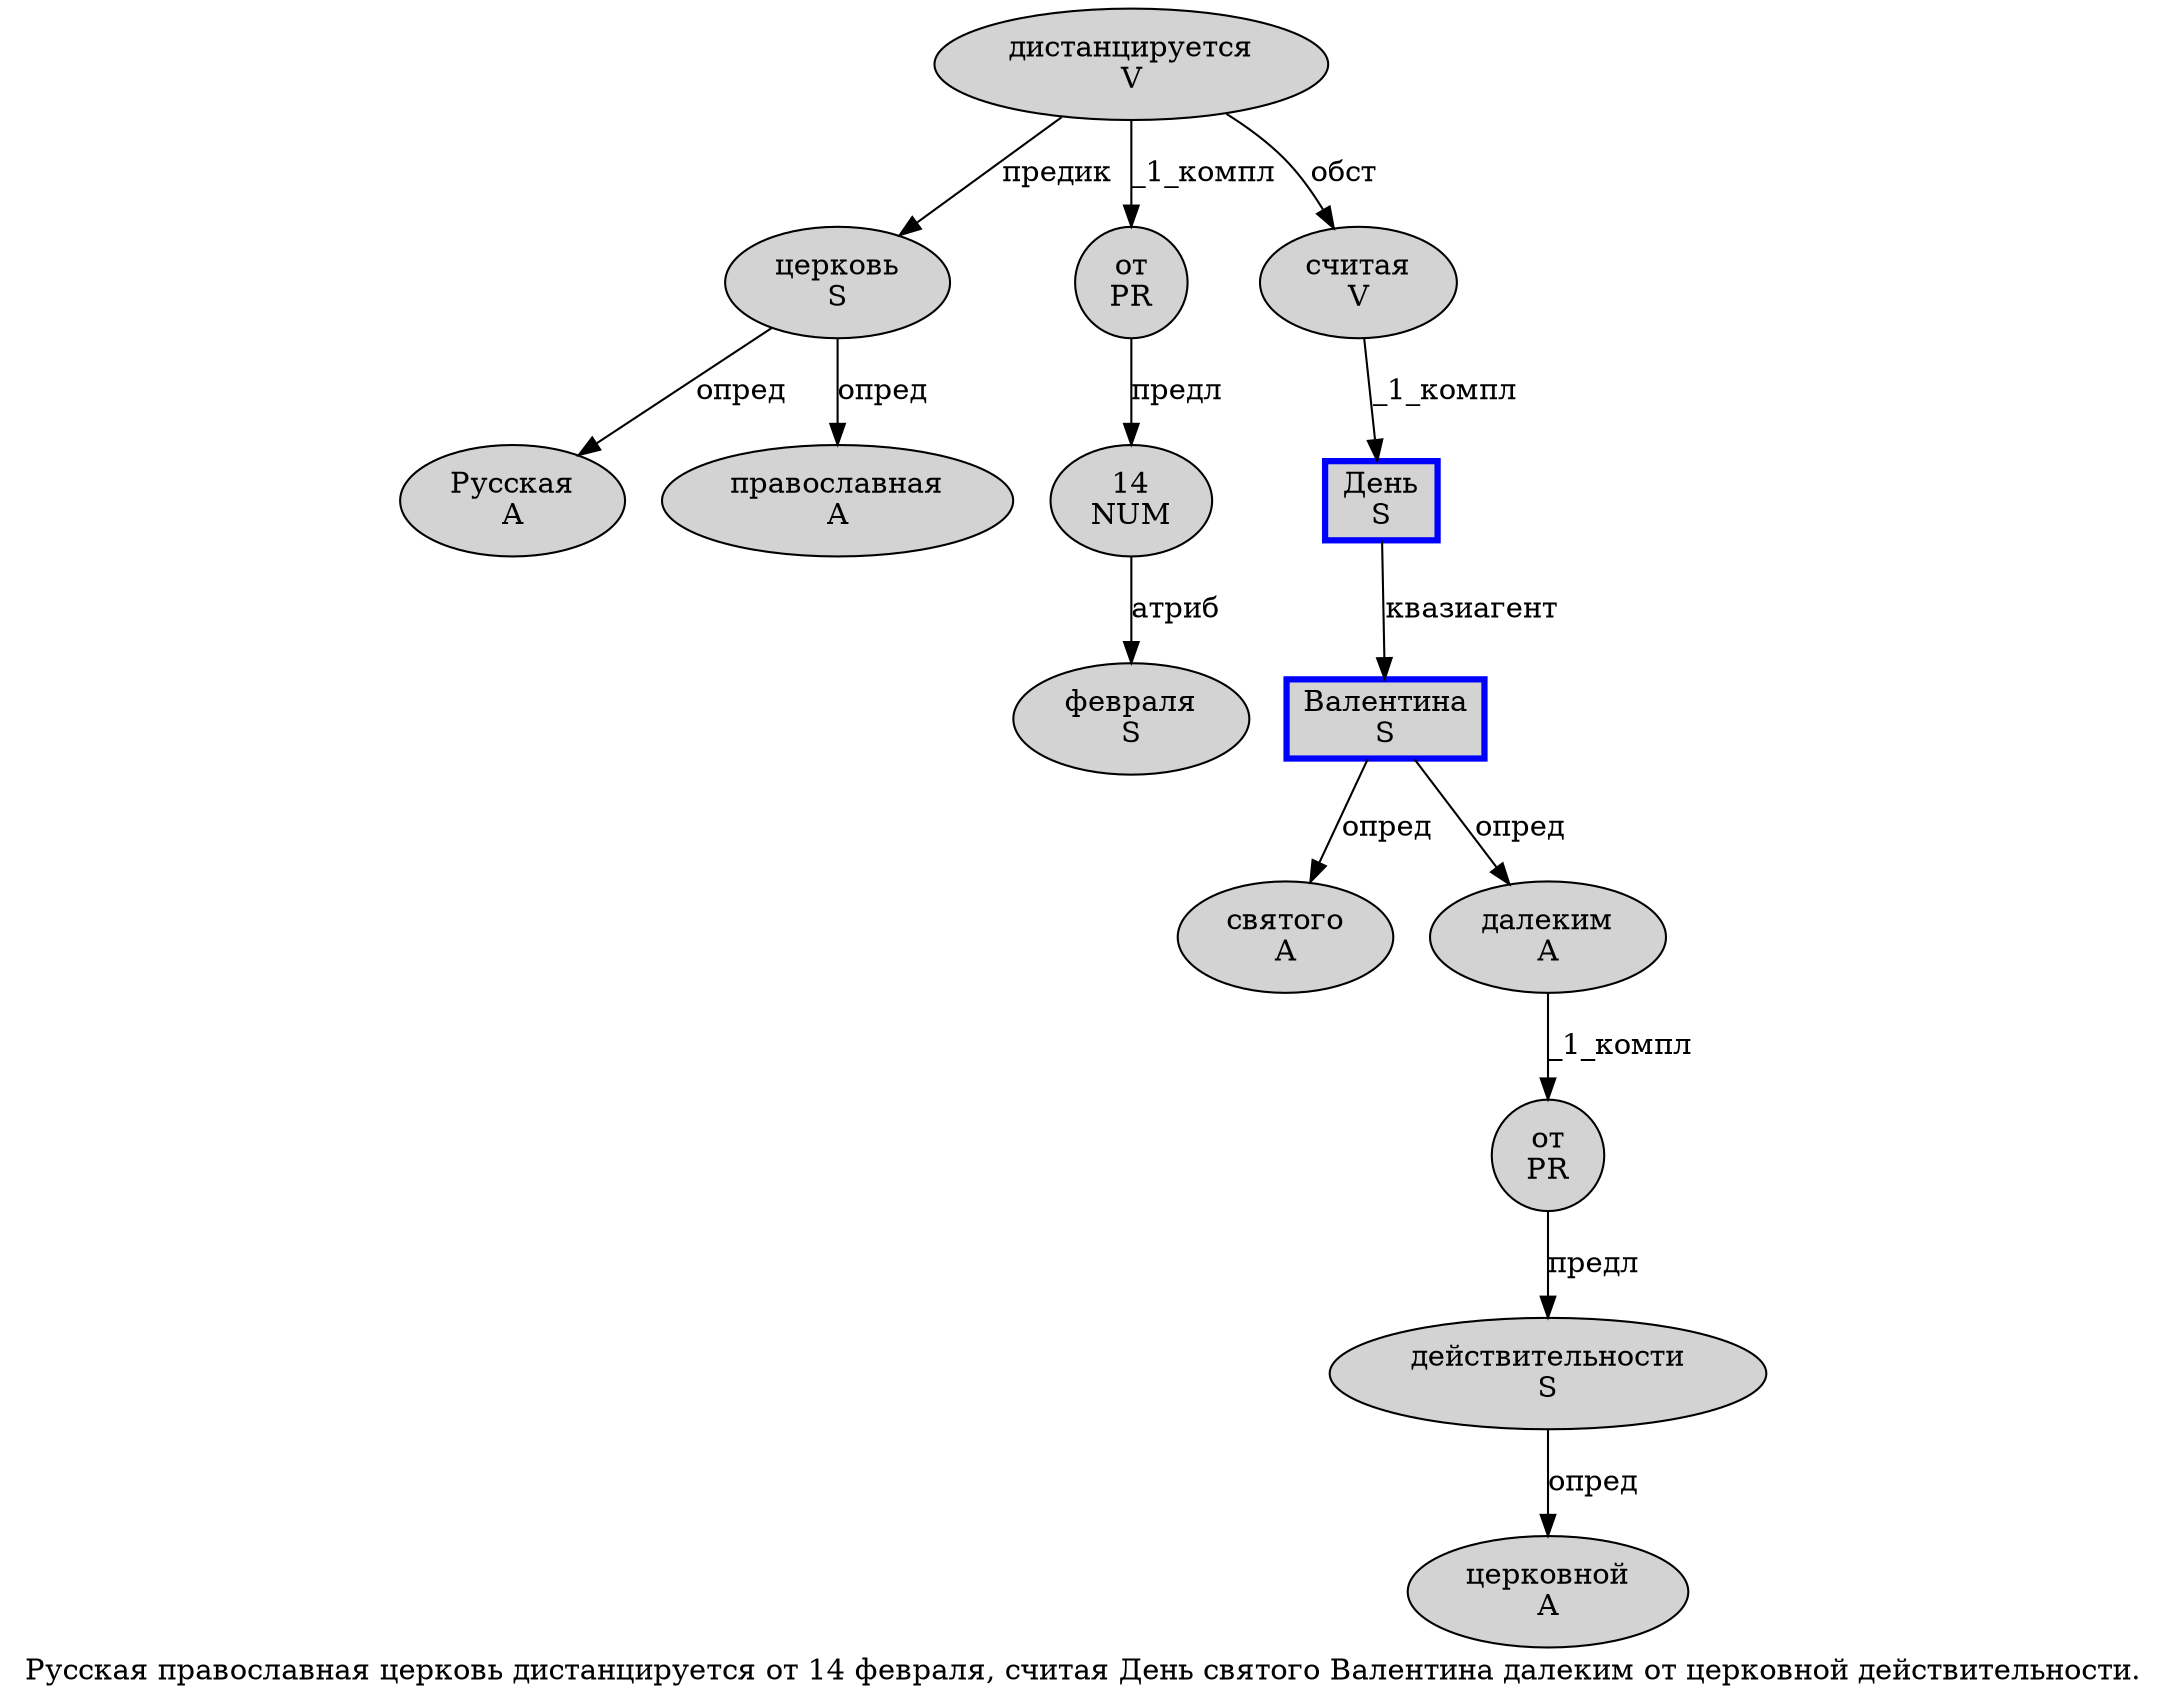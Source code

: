 digraph SENTENCE_181 {
	graph [label="Русская православная церковь дистанцируется от 14 февраля, считая День святого Валентина далеким от церковной действительности."]
	node [style=filled]
		0 [label="Русская
A" color="" fillcolor=lightgray penwidth=1 shape=ellipse]
		1 [label="православная
A" color="" fillcolor=lightgray penwidth=1 shape=ellipse]
		2 [label="церковь
S" color="" fillcolor=lightgray penwidth=1 shape=ellipse]
		3 [label="дистанцируется
V" color="" fillcolor=lightgray penwidth=1 shape=ellipse]
		4 [label="от
PR" color="" fillcolor=lightgray penwidth=1 shape=ellipse]
		5 [label="14
NUM" color="" fillcolor=lightgray penwidth=1 shape=ellipse]
		6 [label="февраля
S" color="" fillcolor=lightgray penwidth=1 shape=ellipse]
		8 [label="считая
V" color="" fillcolor=lightgray penwidth=1 shape=ellipse]
		9 [label="День
S" color=blue fillcolor=lightgray penwidth=3 shape=box]
		10 [label="святого
A" color="" fillcolor=lightgray penwidth=1 shape=ellipse]
		11 [label="Валентина
S" color=blue fillcolor=lightgray penwidth=3 shape=box]
		12 [label="далеким
A" color="" fillcolor=lightgray penwidth=1 shape=ellipse]
		13 [label="от
PR" color="" fillcolor=lightgray penwidth=1 shape=ellipse]
		14 [label="церковной
A" color="" fillcolor=lightgray penwidth=1 shape=ellipse]
		15 [label="действительности
S" color="" fillcolor=lightgray penwidth=1 shape=ellipse]
			13 -> 15 [label="предл"]
			5 -> 6 [label="атриб"]
			8 -> 9 [label="_1_компл"]
			4 -> 5 [label="предл"]
			9 -> 11 [label="квазиагент"]
			2 -> 0 [label="опред"]
			2 -> 1 [label="опред"]
			11 -> 10 [label="опред"]
			11 -> 12 [label="опред"]
			12 -> 13 [label="_1_компл"]
			15 -> 14 [label="опред"]
			3 -> 2 [label="предик"]
			3 -> 4 [label="_1_компл"]
			3 -> 8 [label="обст"]
}